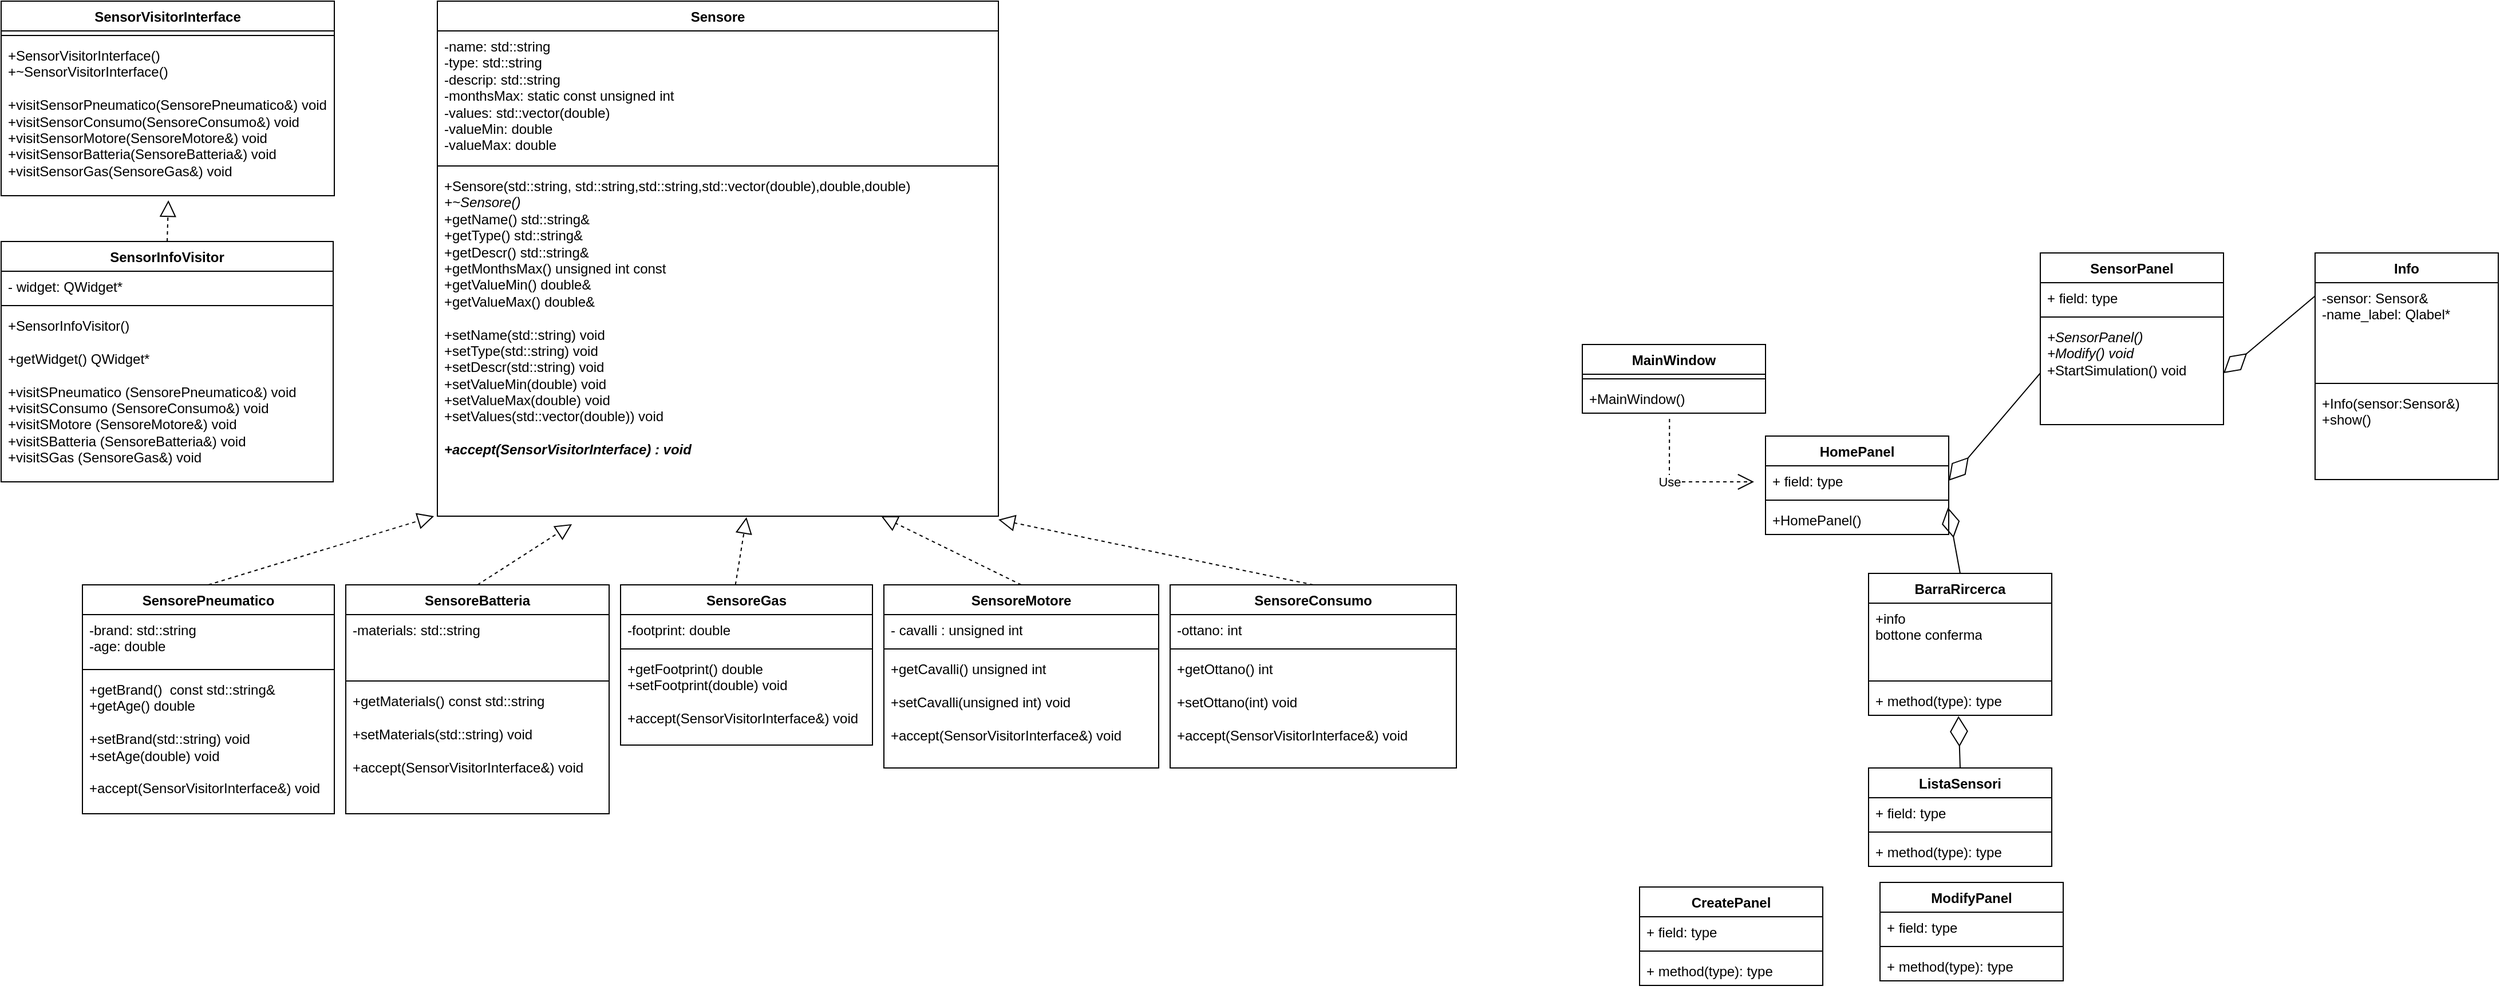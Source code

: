 <mxfile version="23.1.1" type="device">
  <diagram name="Pagina-1" id="JBa5BIfP5XsQkjDBplWv">
    <mxGraphModel dx="2501" dy="1915" grid="1" gridSize="10" guides="1" tooltips="1" connect="1" arrows="1" fold="1" page="1" pageScale="1" pageWidth="827" pageHeight="1169" math="0" shadow="0">
      <root>
        <mxCell id="0" />
        <mxCell id="1" parent="0" />
        <mxCell id="zbL_qKf_Tlt8L6PKWQmp-9" value="Sensore" style="swimlane;fontStyle=1;align=center;verticalAlign=top;childLayout=stackLayout;horizontal=1;startSize=26;horizontalStack=0;resizeParent=1;resizeParentMax=0;resizeLast=0;collapsible=1;marginBottom=0;whiteSpace=wrap;html=1;" parent="1" vertex="1">
          <mxGeometry x="-10" y="-140" width="490" height="450" as="geometry" />
        </mxCell>
        <mxCell id="zbL_qKf_Tlt8L6PKWQmp-10" value="-name: std::string&lt;br&gt;-type: std::string&lt;br&gt;-descrip: std::string&lt;br&gt;-monthsMax: static const unsigned int&lt;br&gt;-values: std::vector(double)&lt;br&gt;-valueMin: double&lt;br&gt;-valueMax: double" style="text;strokeColor=none;fillColor=none;align=left;verticalAlign=top;spacingLeft=4;spacingRight=4;overflow=hidden;rotatable=0;points=[[0,0.5],[1,0.5]];portConstraint=eastwest;whiteSpace=wrap;html=1;" parent="zbL_qKf_Tlt8L6PKWQmp-9" vertex="1">
          <mxGeometry y="26" width="490" height="114" as="geometry" />
        </mxCell>
        <mxCell id="zbL_qKf_Tlt8L6PKWQmp-11" value="" style="line;strokeWidth=1;fillColor=none;align=left;verticalAlign=middle;spacingTop=-1;spacingLeft=3;spacingRight=3;rotatable=0;labelPosition=right;points=[];portConstraint=eastwest;strokeColor=inherit;" parent="zbL_qKf_Tlt8L6PKWQmp-9" vertex="1">
          <mxGeometry y="140" width="490" height="8" as="geometry" />
        </mxCell>
        <mxCell id="zbL_qKf_Tlt8L6PKWQmp-12" value="+Sensore(std::string, std::string,std::string,std::vector(double),double,double)&lt;br&gt;&lt;i&gt;+~Sensore()&lt;br&gt;&lt;/i&gt;+getName() std::string&amp;amp;&lt;br&gt;+getType() std::string&amp;amp;&lt;br&gt;+getDescr() std::string&amp;amp;&lt;br&gt;+getMonthsMax() unsigned int const&lt;br&gt;+getValueMin() double&amp;amp;&lt;br&gt;+getValueMax() double&amp;amp;&lt;br&gt;&lt;br&gt;+setName(std::string) void&lt;br&gt;+setType(std::string) void&lt;br&gt;+setDescr(std::string) void&lt;br&gt;+setValueMin(double) void&lt;br&gt;+setValueMax(double) void&lt;br&gt;+setValues(std::vector(double)) void&lt;br&gt;&lt;br&gt;&lt;b&gt;&lt;i&gt;+accept(SensorVisitorInterface) : void&lt;/i&gt;&lt;/b&gt;" style="text;strokeColor=none;fillColor=none;align=left;verticalAlign=top;spacingLeft=4;spacingRight=4;overflow=hidden;rotatable=0;points=[[0,0.5],[1,0.5]];portConstraint=eastwest;whiteSpace=wrap;html=1;" parent="zbL_qKf_Tlt8L6PKWQmp-9" vertex="1">
          <mxGeometry y="148" width="490" height="302" as="geometry" />
        </mxCell>
        <mxCell id="zbL_qKf_Tlt8L6PKWQmp-13" value="SensorePneumatico" style="swimlane;fontStyle=1;align=center;verticalAlign=top;childLayout=stackLayout;horizontal=1;startSize=26;horizontalStack=0;resizeParent=1;resizeParentMax=0;resizeLast=0;collapsible=1;marginBottom=0;whiteSpace=wrap;html=1;" parent="1" vertex="1">
          <mxGeometry x="-320" y="370" width="220" height="200" as="geometry" />
        </mxCell>
        <mxCell id="zbL_qKf_Tlt8L6PKWQmp-14" value="-brand: std::string&lt;br&gt;-age: double" style="text;strokeColor=none;fillColor=none;align=left;verticalAlign=top;spacingLeft=4;spacingRight=4;overflow=hidden;rotatable=0;points=[[0,0.5],[1,0.5]];portConstraint=eastwest;whiteSpace=wrap;html=1;" parent="zbL_qKf_Tlt8L6PKWQmp-13" vertex="1">
          <mxGeometry y="26" width="220" height="44" as="geometry" />
        </mxCell>
        <mxCell id="zbL_qKf_Tlt8L6PKWQmp-15" value="" style="line;strokeWidth=1;fillColor=none;align=left;verticalAlign=middle;spacingTop=-1;spacingLeft=3;spacingRight=3;rotatable=0;labelPosition=right;points=[];portConstraint=eastwest;strokeColor=inherit;" parent="zbL_qKf_Tlt8L6PKWQmp-13" vertex="1">
          <mxGeometry y="70" width="220" height="8" as="geometry" />
        </mxCell>
        <mxCell id="zbL_qKf_Tlt8L6PKWQmp-16" value="+getBrand()&amp;nbsp; const std::string&amp;amp;&lt;br&gt;+getAge() double&lt;br&gt;&lt;br&gt;+setBrand(std::string) void&lt;br&gt;+setAge(double) void&lt;br&gt;&lt;br&gt;+accept(SensorVisitorInterface&amp;amp;) void" style="text;strokeColor=none;fillColor=none;align=left;verticalAlign=top;spacingLeft=4;spacingRight=4;overflow=hidden;rotatable=0;points=[[0,0.5],[1,0.5]];portConstraint=eastwest;whiteSpace=wrap;html=1;" parent="zbL_qKf_Tlt8L6PKWQmp-13" vertex="1">
          <mxGeometry y="78" width="220" height="122" as="geometry" />
        </mxCell>
        <mxCell id="zbL_qKf_Tlt8L6PKWQmp-17" value="SensoreConsumo" style="swimlane;fontStyle=1;align=center;verticalAlign=top;childLayout=stackLayout;horizontal=1;startSize=26;horizontalStack=0;resizeParent=1;resizeParentMax=0;resizeLast=0;collapsible=1;marginBottom=0;whiteSpace=wrap;html=1;" parent="1" vertex="1">
          <mxGeometry x="630" y="370" width="250" height="160" as="geometry" />
        </mxCell>
        <mxCell id="zbL_qKf_Tlt8L6PKWQmp-18" value="-ottano: int" style="text;strokeColor=none;fillColor=none;align=left;verticalAlign=top;spacingLeft=4;spacingRight=4;overflow=hidden;rotatable=0;points=[[0,0.5],[1,0.5]];portConstraint=eastwest;whiteSpace=wrap;html=1;" parent="zbL_qKf_Tlt8L6PKWQmp-17" vertex="1">
          <mxGeometry y="26" width="250" height="26" as="geometry" />
        </mxCell>
        <mxCell id="zbL_qKf_Tlt8L6PKWQmp-19" value="" style="line;strokeWidth=1;fillColor=none;align=left;verticalAlign=middle;spacingTop=-1;spacingLeft=3;spacingRight=3;rotatable=0;labelPosition=right;points=[];portConstraint=eastwest;strokeColor=inherit;" parent="zbL_qKf_Tlt8L6PKWQmp-17" vertex="1">
          <mxGeometry y="52" width="250" height="8" as="geometry" />
        </mxCell>
        <mxCell id="zbL_qKf_Tlt8L6PKWQmp-20" value="+getOttano() int&lt;br&gt;&lt;br&gt;+setOttano(int) void&lt;br&gt;&lt;br&gt;+accept(SensorVisitorInterface&amp;amp;) void" style="text;strokeColor=none;fillColor=none;align=left;verticalAlign=top;spacingLeft=4;spacingRight=4;overflow=hidden;rotatable=0;points=[[0,0.5],[1,0.5]];portConstraint=eastwest;whiteSpace=wrap;html=1;" parent="zbL_qKf_Tlt8L6PKWQmp-17" vertex="1">
          <mxGeometry y="60" width="250" height="100" as="geometry" />
        </mxCell>
        <mxCell id="zbL_qKf_Tlt8L6PKWQmp-21" value="MainWindow" style="swimlane;fontStyle=1;align=center;verticalAlign=top;childLayout=stackLayout;horizontal=1;startSize=26;horizontalStack=0;resizeParent=1;resizeParentMax=0;resizeLast=0;collapsible=1;marginBottom=0;whiteSpace=wrap;html=1;" parent="1" vertex="1">
          <mxGeometry x="990" y="160" width="160" height="60" as="geometry" />
        </mxCell>
        <mxCell id="zbL_qKf_Tlt8L6PKWQmp-23" value="" style="line;strokeWidth=1;fillColor=none;align=left;verticalAlign=middle;spacingTop=-1;spacingLeft=3;spacingRight=3;rotatable=0;labelPosition=right;points=[];portConstraint=eastwest;strokeColor=inherit;" parent="zbL_qKf_Tlt8L6PKWQmp-21" vertex="1">
          <mxGeometry y="26" width="160" height="8" as="geometry" />
        </mxCell>
        <mxCell id="zbL_qKf_Tlt8L6PKWQmp-24" value="+MainWindow()" style="text;strokeColor=none;fillColor=none;align=left;verticalAlign=top;spacingLeft=4;spacingRight=4;overflow=hidden;rotatable=0;points=[[0,0.5],[1,0.5]];portConstraint=eastwest;whiteSpace=wrap;html=1;" parent="zbL_qKf_Tlt8L6PKWQmp-21" vertex="1">
          <mxGeometry y="34" width="160" height="26" as="geometry" />
        </mxCell>
        <mxCell id="zbL_qKf_Tlt8L6PKWQmp-25" value="SensorPanel" style="swimlane;fontStyle=1;align=center;verticalAlign=top;childLayout=stackLayout;horizontal=1;startSize=26;horizontalStack=0;resizeParent=1;resizeParentMax=0;resizeLast=0;collapsible=1;marginBottom=0;whiteSpace=wrap;html=1;" parent="1" vertex="1">
          <mxGeometry x="1390" y="80" width="160" height="150" as="geometry" />
        </mxCell>
        <mxCell id="zbL_qKf_Tlt8L6PKWQmp-26" value="+ field: type" style="text;strokeColor=none;fillColor=none;align=left;verticalAlign=top;spacingLeft=4;spacingRight=4;overflow=hidden;rotatable=0;points=[[0,0.5],[1,0.5]];portConstraint=eastwest;whiteSpace=wrap;html=1;" parent="zbL_qKf_Tlt8L6PKWQmp-25" vertex="1">
          <mxGeometry y="26" width="160" height="26" as="geometry" />
        </mxCell>
        <mxCell id="zbL_qKf_Tlt8L6PKWQmp-27" value="" style="line;strokeWidth=1;fillColor=none;align=left;verticalAlign=middle;spacingTop=-1;spacingLeft=3;spacingRight=3;rotatable=0;labelPosition=right;points=[];portConstraint=eastwest;strokeColor=inherit;" parent="zbL_qKf_Tlt8L6PKWQmp-25" vertex="1">
          <mxGeometry y="52" width="160" height="8" as="geometry" />
        </mxCell>
        <mxCell id="zbL_qKf_Tlt8L6PKWQmp-28" value="&lt;span style=&quot;border-color: var(--border-color);&quot;&gt;&lt;font style=&quot;font-size: 12px;&quot;&gt;&lt;i&gt;+SensorPanel()&lt;br&gt;+Modify() void&lt;/i&gt;&lt;br style=&quot;border-color: var(--border-color);&quot;&gt;&lt;span style=&quot;border-color: var(--border-color);&quot;&gt;+StartSimulation() void&lt;/span&gt;&lt;/font&gt;&lt;/span&gt;" style="text;strokeColor=none;fillColor=none;align=left;verticalAlign=top;spacingLeft=4;spacingRight=4;overflow=hidden;rotatable=0;points=[[0,0.5],[1,0.5]];portConstraint=eastwest;whiteSpace=wrap;html=1;" parent="zbL_qKf_Tlt8L6PKWQmp-25" vertex="1">
          <mxGeometry y="60" width="160" height="90" as="geometry" />
        </mxCell>
        <mxCell id="zbL_qKf_Tlt8L6PKWQmp-42" value="HomePanel" style="swimlane;fontStyle=1;align=center;verticalAlign=top;childLayout=stackLayout;horizontal=1;startSize=26;horizontalStack=0;resizeParent=1;resizeParentMax=0;resizeLast=0;collapsible=1;marginBottom=0;whiteSpace=wrap;html=1;" parent="1" vertex="1">
          <mxGeometry x="1150" y="240" width="160" height="86" as="geometry" />
        </mxCell>
        <mxCell id="zbL_qKf_Tlt8L6PKWQmp-43" value="+ field: type" style="text;strokeColor=none;fillColor=none;align=left;verticalAlign=top;spacingLeft=4;spacingRight=4;overflow=hidden;rotatable=0;points=[[0,0.5],[1,0.5]];portConstraint=eastwest;whiteSpace=wrap;html=1;" parent="zbL_qKf_Tlt8L6PKWQmp-42" vertex="1">
          <mxGeometry y="26" width="160" height="26" as="geometry" />
        </mxCell>
        <mxCell id="zbL_qKf_Tlt8L6PKWQmp-44" value="" style="line;strokeWidth=1;fillColor=none;align=left;verticalAlign=middle;spacingTop=-1;spacingLeft=3;spacingRight=3;rotatable=0;labelPosition=right;points=[];portConstraint=eastwest;strokeColor=inherit;" parent="zbL_qKf_Tlt8L6PKWQmp-42" vertex="1">
          <mxGeometry y="52" width="160" height="8" as="geometry" />
        </mxCell>
        <mxCell id="zbL_qKf_Tlt8L6PKWQmp-45" value="+HomePanel()&lt;br&gt;" style="text;strokeColor=none;fillColor=none;align=left;verticalAlign=top;spacingLeft=4;spacingRight=4;overflow=hidden;rotatable=0;points=[[0,0.5],[1,0.5]];portConstraint=eastwest;whiteSpace=wrap;html=1;" parent="zbL_qKf_Tlt8L6PKWQmp-42" vertex="1">
          <mxGeometry y="60" width="160" height="26" as="geometry" />
        </mxCell>
        <mxCell id="zbL_qKf_Tlt8L6PKWQmp-46" value="Use" style="endArrow=open;endSize=12;dashed=1;html=1;rounded=0;exitX=0.476;exitY=1.192;exitDx=0;exitDy=0;exitPerimeter=0;" parent="1" source="zbL_qKf_Tlt8L6PKWQmp-24" edge="1">
          <mxGeometry x="-0.147" width="160" relative="1" as="geometry">
            <mxPoint x="1290" y="310" as="sourcePoint" />
            <mxPoint x="1140" y="280" as="targetPoint" />
            <Array as="points">
              <mxPoint x="1066" y="280" />
            </Array>
            <mxPoint as="offset" />
          </mxGeometry>
        </mxCell>
        <mxCell id="zbL_qKf_Tlt8L6PKWQmp-49" value="" style="endArrow=diamondThin;endFill=0;endSize=24;html=1;rounded=0;entryX=1;entryY=0.5;entryDx=0;entryDy=0;exitX=0;exitY=0.5;exitDx=0;exitDy=0;" parent="1" source="zbL_qKf_Tlt8L6PKWQmp-28" target="zbL_qKf_Tlt8L6PKWQmp-43" edge="1">
          <mxGeometry width="160" relative="1" as="geometry">
            <mxPoint x="1420" y="140" as="sourcePoint" />
            <mxPoint x="1420" y="350" as="targetPoint" />
          </mxGeometry>
        </mxCell>
        <mxCell id="zbL_qKf_Tlt8L6PKWQmp-55" value="BarraRircerca" style="swimlane;fontStyle=1;align=center;verticalAlign=top;childLayout=stackLayout;horizontal=1;startSize=26;horizontalStack=0;resizeParent=1;resizeParentMax=0;resizeLast=0;collapsible=1;marginBottom=0;whiteSpace=wrap;html=1;" parent="1" vertex="1">
          <mxGeometry x="1240" y="360" width="160" height="124" as="geometry" />
        </mxCell>
        <mxCell id="zbL_qKf_Tlt8L6PKWQmp-56" value="+info&lt;br&gt;bottone conferma" style="text;strokeColor=none;fillColor=none;align=left;verticalAlign=top;spacingLeft=4;spacingRight=4;overflow=hidden;rotatable=0;points=[[0,0.5],[1,0.5]];portConstraint=eastwest;whiteSpace=wrap;html=1;" parent="zbL_qKf_Tlt8L6PKWQmp-55" vertex="1">
          <mxGeometry y="26" width="160" height="64" as="geometry" />
        </mxCell>
        <mxCell id="zbL_qKf_Tlt8L6PKWQmp-57" value="" style="line;strokeWidth=1;fillColor=none;align=left;verticalAlign=middle;spacingTop=-1;spacingLeft=3;spacingRight=3;rotatable=0;labelPosition=right;points=[];portConstraint=eastwest;strokeColor=inherit;" parent="zbL_qKf_Tlt8L6PKWQmp-55" vertex="1">
          <mxGeometry y="90" width="160" height="8" as="geometry" />
        </mxCell>
        <mxCell id="zbL_qKf_Tlt8L6PKWQmp-58" value="+ method(type): type" style="text;strokeColor=none;fillColor=none;align=left;verticalAlign=top;spacingLeft=4;spacingRight=4;overflow=hidden;rotatable=0;points=[[0,0.5],[1,0.5]];portConstraint=eastwest;whiteSpace=wrap;html=1;" parent="zbL_qKf_Tlt8L6PKWQmp-55" vertex="1">
          <mxGeometry y="98" width="160" height="26" as="geometry" />
        </mxCell>
        <mxCell id="zbL_qKf_Tlt8L6PKWQmp-59" value="ListaSensori" style="swimlane;fontStyle=1;align=center;verticalAlign=top;childLayout=stackLayout;horizontal=1;startSize=26;horizontalStack=0;resizeParent=1;resizeParentMax=0;resizeLast=0;collapsible=1;marginBottom=0;whiteSpace=wrap;html=1;" parent="1" vertex="1">
          <mxGeometry x="1240" y="530" width="160" height="86" as="geometry" />
        </mxCell>
        <mxCell id="zbL_qKf_Tlt8L6PKWQmp-60" value="+ field: type" style="text;strokeColor=none;fillColor=none;align=left;verticalAlign=top;spacingLeft=4;spacingRight=4;overflow=hidden;rotatable=0;points=[[0,0.5],[1,0.5]];portConstraint=eastwest;whiteSpace=wrap;html=1;" parent="zbL_qKf_Tlt8L6PKWQmp-59" vertex="1">
          <mxGeometry y="26" width="160" height="26" as="geometry" />
        </mxCell>
        <mxCell id="zbL_qKf_Tlt8L6PKWQmp-61" value="" style="line;strokeWidth=1;fillColor=none;align=left;verticalAlign=middle;spacingTop=-1;spacingLeft=3;spacingRight=3;rotatable=0;labelPosition=right;points=[];portConstraint=eastwest;strokeColor=inherit;" parent="zbL_qKf_Tlt8L6PKWQmp-59" vertex="1">
          <mxGeometry y="52" width="160" height="8" as="geometry" />
        </mxCell>
        <mxCell id="zbL_qKf_Tlt8L6PKWQmp-62" value="+ method(type): type" style="text;strokeColor=none;fillColor=none;align=left;verticalAlign=top;spacingLeft=4;spacingRight=4;overflow=hidden;rotatable=0;points=[[0,0.5],[1,0.5]];portConstraint=eastwest;whiteSpace=wrap;html=1;" parent="zbL_qKf_Tlt8L6PKWQmp-59" vertex="1">
          <mxGeometry y="60" width="160" height="26" as="geometry" />
        </mxCell>
        <mxCell id="zbL_qKf_Tlt8L6PKWQmp-63" value="" style="endArrow=diamondThin;endFill=0;endSize=24;html=1;rounded=0;entryX=0.996;entryY=0.093;entryDx=0;entryDy=0;entryPerimeter=0;exitX=0.5;exitY=0;exitDx=0;exitDy=0;" parent="1" source="zbL_qKf_Tlt8L6PKWQmp-55" target="zbL_qKf_Tlt8L6PKWQmp-45" edge="1">
          <mxGeometry width="160" relative="1" as="geometry">
            <mxPoint x="1230" y="260" as="sourcePoint" />
            <mxPoint x="1430" y="430" as="targetPoint" />
          </mxGeometry>
        </mxCell>
        <mxCell id="zbL_qKf_Tlt8L6PKWQmp-65" value="" style="endArrow=diamondThin;endFill=0;endSize=24;html=1;rounded=0;entryX=0.491;entryY=1.025;entryDx=0;entryDy=0;entryPerimeter=0;" parent="1" target="zbL_qKf_Tlt8L6PKWQmp-58" edge="1">
          <mxGeometry width="160" relative="1" as="geometry">
            <mxPoint x="1320" y="530" as="sourcePoint" />
            <mxPoint x="1340" y="510" as="targetPoint" />
          </mxGeometry>
        </mxCell>
        <mxCell id="zbL_qKf_Tlt8L6PKWQmp-66" value="ModifyPanel" style="swimlane;fontStyle=1;align=center;verticalAlign=top;childLayout=stackLayout;horizontal=1;startSize=26;horizontalStack=0;resizeParent=1;resizeParentMax=0;resizeLast=0;collapsible=1;marginBottom=0;whiteSpace=wrap;html=1;" parent="1" vertex="1">
          <mxGeometry x="1250" y="630" width="160" height="86" as="geometry" />
        </mxCell>
        <mxCell id="zbL_qKf_Tlt8L6PKWQmp-67" value="+ field: type" style="text;strokeColor=none;fillColor=none;align=left;verticalAlign=top;spacingLeft=4;spacingRight=4;overflow=hidden;rotatable=0;points=[[0,0.5],[1,0.5]];portConstraint=eastwest;whiteSpace=wrap;html=1;" parent="zbL_qKf_Tlt8L6PKWQmp-66" vertex="1">
          <mxGeometry y="26" width="160" height="26" as="geometry" />
        </mxCell>
        <mxCell id="zbL_qKf_Tlt8L6PKWQmp-68" value="" style="line;strokeWidth=1;fillColor=none;align=left;verticalAlign=middle;spacingTop=-1;spacingLeft=3;spacingRight=3;rotatable=0;labelPosition=right;points=[];portConstraint=eastwest;strokeColor=inherit;" parent="zbL_qKf_Tlt8L6PKWQmp-66" vertex="1">
          <mxGeometry y="52" width="160" height="8" as="geometry" />
        </mxCell>
        <mxCell id="zbL_qKf_Tlt8L6PKWQmp-69" value="+ method(type): type" style="text;strokeColor=none;fillColor=none;align=left;verticalAlign=top;spacingLeft=4;spacingRight=4;overflow=hidden;rotatable=0;points=[[0,0.5],[1,0.5]];portConstraint=eastwest;whiteSpace=wrap;html=1;" parent="zbL_qKf_Tlt8L6PKWQmp-66" vertex="1">
          <mxGeometry y="60" width="160" height="26" as="geometry" />
        </mxCell>
        <mxCell id="zbL_qKf_Tlt8L6PKWQmp-70" value="CreatePanel" style="swimlane;fontStyle=1;align=center;verticalAlign=top;childLayout=stackLayout;horizontal=1;startSize=26;horizontalStack=0;resizeParent=1;resizeParentMax=0;resizeLast=0;collapsible=1;marginBottom=0;whiteSpace=wrap;html=1;" parent="1" vertex="1">
          <mxGeometry x="1040" y="634" width="160" height="86" as="geometry" />
        </mxCell>
        <mxCell id="zbL_qKf_Tlt8L6PKWQmp-71" value="+ field: type" style="text;strokeColor=none;fillColor=none;align=left;verticalAlign=top;spacingLeft=4;spacingRight=4;overflow=hidden;rotatable=0;points=[[0,0.5],[1,0.5]];portConstraint=eastwest;whiteSpace=wrap;html=1;" parent="zbL_qKf_Tlt8L6PKWQmp-70" vertex="1">
          <mxGeometry y="26" width="160" height="26" as="geometry" />
        </mxCell>
        <mxCell id="zbL_qKf_Tlt8L6PKWQmp-72" value="" style="line;strokeWidth=1;fillColor=none;align=left;verticalAlign=middle;spacingTop=-1;spacingLeft=3;spacingRight=3;rotatable=0;labelPosition=right;points=[];portConstraint=eastwest;strokeColor=inherit;" parent="zbL_qKf_Tlt8L6PKWQmp-70" vertex="1">
          <mxGeometry y="52" width="160" height="8" as="geometry" />
        </mxCell>
        <mxCell id="zbL_qKf_Tlt8L6PKWQmp-73" value="+ method(type): type" style="text;strokeColor=none;fillColor=none;align=left;verticalAlign=top;spacingLeft=4;spacingRight=4;overflow=hidden;rotatable=0;points=[[0,0.5],[1,0.5]];portConstraint=eastwest;whiteSpace=wrap;html=1;" parent="zbL_qKf_Tlt8L6PKWQmp-70" vertex="1">
          <mxGeometry y="60" width="160" height="26" as="geometry" />
        </mxCell>
        <mxCell id="olxZ4vboMqrEXyTgtpr_-3" value="SensorVisitorInterface" style="swimlane;fontStyle=1;align=center;verticalAlign=top;childLayout=stackLayout;horizontal=1;startSize=26;horizontalStack=0;resizeParent=1;resizeParentMax=0;resizeLast=0;collapsible=1;marginBottom=0;whiteSpace=wrap;html=1;" parent="1" vertex="1">
          <mxGeometry x="-391" y="-140" width="291" height="170" as="geometry" />
        </mxCell>
        <mxCell id="olxZ4vboMqrEXyTgtpr_-5" value="" style="line;strokeWidth=1;fillColor=none;align=left;verticalAlign=middle;spacingTop=-1;spacingLeft=3;spacingRight=3;rotatable=0;labelPosition=right;points=[];portConstraint=eastwest;strokeColor=inherit;" parent="olxZ4vboMqrEXyTgtpr_-3" vertex="1">
          <mxGeometry y="26" width="291" height="8" as="geometry" />
        </mxCell>
        <mxCell id="olxZ4vboMqrEXyTgtpr_-6" value="+SensorVisitorInterface()&lt;br&gt;+~SensorVisitorInterface()&lt;br&gt;&lt;br&gt;+visitSensorPneumatico(SensorePneumatico&amp;amp;) void&lt;br&gt;+visitSensorConsumo(SensoreConsumo&amp;amp;) void&lt;br&gt;+visitSensorMotore(SensoreMotore&amp;amp;) void&lt;br&gt;+visitSensorBatteria(SensoreBatteria&amp;amp;) void&lt;br&gt;+visitSensorGas(SensoreGas&amp;amp;) void" style="text;strokeColor=none;fillColor=none;align=left;verticalAlign=top;spacingLeft=4;spacingRight=4;overflow=hidden;rotatable=0;points=[[0,0.5],[1,0.5]];portConstraint=eastwest;whiteSpace=wrap;html=1;" parent="olxZ4vboMqrEXyTgtpr_-3" vertex="1">
          <mxGeometry y="34" width="291" height="136" as="geometry" />
        </mxCell>
        <mxCell id="olxZ4vboMqrEXyTgtpr_-7" value="" style="endArrow=block;dashed=1;endFill=0;endSize=12;html=1;rounded=0;exitX=0.5;exitY=0;exitDx=0;exitDy=0;entryX=1;entryY=1.01;entryDx=0;entryDy=0;entryPerimeter=0;" parent="1" source="zbL_qKf_Tlt8L6PKWQmp-17" target="zbL_qKf_Tlt8L6PKWQmp-12" edge="1">
          <mxGeometry width="160" relative="1" as="geometry">
            <mxPoint x="459" y="570" as="sourcePoint" />
            <mxPoint x="260" y="470" as="targetPoint" />
          </mxGeometry>
        </mxCell>
        <mxCell id="olxZ4vboMqrEXyTgtpr_-8" value="" style="endArrow=block;dashed=1;endFill=0;endSize=12;html=1;rounded=0;exitX=0.5;exitY=0;exitDx=0;exitDy=0;entryX=-0.006;entryY=1;entryDx=0;entryDy=0;entryPerimeter=0;" parent="1" source="zbL_qKf_Tlt8L6PKWQmp-13" target="zbL_qKf_Tlt8L6PKWQmp-12" edge="1">
          <mxGeometry width="160" relative="1" as="geometry">
            <mxPoint x="750" y="400" as="sourcePoint" />
            <mxPoint x="910" y="400" as="targetPoint" />
          </mxGeometry>
        </mxCell>
        <mxCell id="Os3pm4ObwFvldA5OSd1i-1" value="SensoreBatteria" style="swimlane;fontStyle=1;align=center;verticalAlign=top;childLayout=stackLayout;horizontal=1;startSize=26;horizontalStack=0;resizeParent=1;resizeParentMax=0;resizeLast=0;collapsible=1;marginBottom=0;whiteSpace=wrap;html=1;" parent="1" vertex="1">
          <mxGeometry x="-90" y="370" width="230" height="200" as="geometry" />
        </mxCell>
        <mxCell id="Os3pm4ObwFvldA5OSd1i-2" value="-materials: std::string" style="text;strokeColor=none;fillColor=none;align=left;verticalAlign=top;spacingLeft=4;spacingRight=4;overflow=hidden;rotatable=0;points=[[0,0.5],[1,0.5]];portConstraint=eastwest;whiteSpace=wrap;html=1;" parent="Os3pm4ObwFvldA5OSd1i-1" vertex="1">
          <mxGeometry y="26" width="230" height="54" as="geometry" />
        </mxCell>
        <mxCell id="Os3pm4ObwFvldA5OSd1i-3" value="" style="line;strokeWidth=1;fillColor=none;align=left;verticalAlign=middle;spacingTop=-1;spacingLeft=3;spacingRight=3;rotatable=0;labelPosition=right;points=[];portConstraint=eastwest;strokeColor=inherit;" parent="Os3pm4ObwFvldA5OSd1i-1" vertex="1">
          <mxGeometry y="80" width="230" height="8" as="geometry" />
        </mxCell>
        <mxCell id="Os3pm4ObwFvldA5OSd1i-4" value="+getMaterials() const std::string&lt;br&gt;&lt;br&gt;+setMaterials(std::string) void&lt;br&gt;&lt;br&gt;+accept(SensorVisitorInterface&amp;amp;) void" style="text;strokeColor=none;fillColor=none;align=left;verticalAlign=top;spacingLeft=4;spacingRight=4;overflow=hidden;rotatable=0;points=[[0,0.5],[1,0.5]];portConstraint=eastwest;whiteSpace=wrap;html=1;" parent="Os3pm4ObwFvldA5OSd1i-1" vertex="1">
          <mxGeometry y="88" width="230" height="112" as="geometry" />
        </mxCell>
        <mxCell id="Os3pm4ObwFvldA5OSd1i-5" value="SensoreGas" style="swimlane;fontStyle=1;align=center;verticalAlign=top;childLayout=stackLayout;horizontal=1;startSize=26;horizontalStack=0;resizeParent=1;resizeParentMax=0;resizeLast=0;collapsible=1;marginBottom=0;whiteSpace=wrap;html=1;" parent="1" vertex="1">
          <mxGeometry x="150" y="370" width="220" height="140" as="geometry" />
        </mxCell>
        <mxCell id="Os3pm4ObwFvldA5OSd1i-6" value="-footprint: double" style="text;strokeColor=none;fillColor=none;align=left;verticalAlign=top;spacingLeft=4;spacingRight=4;overflow=hidden;rotatable=0;points=[[0,0.5],[1,0.5]];portConstraint=eastwest;whiteSpace=wrap;html=1;" parent="Os3pm4ObwFvldA5OSd1i-5" vertex="1">
          <mxGeometry y="26" width="220" height="26" as="geometry" />
        </mxCell>
        <mxCell id="Os3pm4ObwFvldA5OSd1i-7" value="" style="line;strokeWidth=1;fillColor=none;align=left;verticalAlign=middle;spacingTop=-1;spacingLeft=3;spacingRight=3;rotatable=0;labelPosition=right;points=[];portConstraint=eastwest;strokeColor=inherit;" parent="Os3pm4ObwFvldA5OSd1i-5" vertex="1">
          <mxGeometry y="52" width="220" height="8" as="geometry" />
        </mxCell>
        <mxCell id="Os3pm4ObwFvldA5OSd1i-8" value="+getFootprint() double&lt;br&gt;+setFootprint(double) void&lt;br&gt;&lt;br&gt;+accept(SensorVisitorInterface&amp;amp;) void" style="text;strokeColor=none;fillColor=none;align=left;verticalAlign=top;spacingLeft=4;spacingRight=4;overflow=hidden;rotatable=0;points=[[0,0.5],[1,0.5]];portConstraint=eastwest;whiteSpace=wrap;html=1;" parent="Os3pm4ObwFvldA5OSd1i-5" vertex="1">
          <mxGeometry y="60" width="220" height="80" as="geometry" />
        </mxCell>
        <mxCell id="Os3pm4ObwFvldA5OSd1i-9" value="SensoreMotore" style="swimlane;fontStyle=1;align=center;verticalAlign=top;childLayout=stackLayout;horizontal=1;startSize=26;horizontalStack=0;resizeParent=1;resizeParentMax=0;resizeLast=0;collapsible=1;marginBottom=0;whiteSpace=wrap;html=1;" parent="1" vertex="1">
          <mxGeometry x="380" y="370" width="240" height="160" as="geometry" />
        </mxCell>
        <mxCell id="Os3pm4ObwFvldA5OSd1i-10" value="- cavalli : unsigned int" style="text;strokeColor=none;fillColor=none;align=left;verticalAlign=top;spacingLeft=4;spacingRight=4;overflow=hidden;rotatable=0;points=[[0,0.5],[1,0.5]];portConstraint=eastwest;whiteSpace=wrap;html=1;" parent="Os3pm4ObwFvldA5OSd1i-9" vertex="1">
          <mxGeometry y="26" width="240" height="26" as="geometry" />
        </mxCell>
        <mxCell id="Os3pm4ObwFvldA5OSd1i-11" value="" style="line;strokeWidth=1;fillColor=none;align=left;verticalAlign=middle;spacingTop=-1;spacingLeft=3;spacingRight=3;rotatable=0;labelPosition=right;points=[];portConstraint=eastwest;strokeColor=inherit;" parent="Os3pm4ObwFvldA5OSd1i-9" vertex="1">
          <mxGeometry y="52" width="240" height="8" as="geometry" />
        </mxCell>
        <mxCell id="Os3pm4ObwFvldA5OSd1i-12" value="+getCavalli() unsigned int&lt;br&gt;&lt;br&gt;+setCavalli(unsigned int) void&lt;br&gt;&lt;br&gt;+accept(SensorVisitorInterface&amp;amp;) void" style="text;strokeColor=none;fillColor=none;align=left;verticalAlign=top;spacingLeft=4;spacingRight=4;overflow=hidden;rotatable=0;points=[[0,0.5],[1,0.5]];portConstraint=eastwest;whiteSpace=wrap;html=1;" parent="Os3pm4ObwFvldA5OSd1i-9" vertex="1">
          <mxGeometry y="60" width="240" height="100" as="geometry" />
        </mxCell>
        <mxCell id="Os3pm4ObwFvldA5OSd1i-18" value="" style="endArrow=diamondThin;endFill=0;endSize=24;html=1;rounded=0;entryX=1;entryY=0.5;entryDx=0;entryDy=0;exitX=0;exitY=0.19;exitDx=0;exitDy=0;exitPerimeter=0;" parent="1" source="Os3pm4ObwFvldA5OSd1i-19" target="zbL_qKf_Tlt8L6PKWQmp-28" edge="1">
          <mxGeometry width="160" relative="1" as="geometry">
            <mxPoint x="1590" y="221" as="sourcePoint" />
            <mxPoint x="1590" y="270" as="targetPoint" />
          </mxGeometry>
        </mxCell>
        <mxCell id="Os3pm4ObwFvldA5OSd1i-19" value="Info" style="swimlane;fontStyle=1;align=center;verticalAlign=top;childLayout=stackLayout;horizontal=1;startSize=26;horizontalStack=0;resizeParent=1;resizeParentMax=0;resizeLast=0;collapsible=1;marginBottom=0;whiteSpace=wrap;html=1;" parent="1" vertex="1">
          <mxGeometry x="1630" y="80" width="160" height="198" as="geometry" />
        </mxCell>
        <mxCell id="Os3pm4ObwFvldA5OSd1i-20" value="-sensor: Sensor&amp;amp;&lt;br&gt;-name_label: Qlabel*&lt;br&gt;" style="text;strokeColor=none;fillColor=none;align=left;verticalAlign=top;spacingLeft=4;spacingRight=4;overflow=hidden;rotatable=0;points=[[0,0.5],[1,0.5]];portConstraint=eastwest;whiteSpace=wrap;html=1;" parent="Os3pm4ObwFvldA5OSd1i-19" vertex="1">
          <mxGeometry y="26" width="160" height="84" as="geometry" />
        </mxCell>
        <mxCell id="Os3pm4ObwFvldA5OSd1i-21" value="" style="line;strokeWidth=1;fillColor=none;align=left;verticalAlign=middle;spacingTop=-1;spacingLeft=3;spacingRight=3;rotatable=0;labelPosition=right;points=[];portConstraint=eastwest;strokeColor=inherit;" parent="Os3pm4ObwFvldA5OSd1i-19" vertex="1">
          <mxGeometry y="110" width="160" height="8" as="geometry" />
        </mxCell>
        <mxCell id="Os3pm4ObwFvldA5OSd1i-22" value="+Info(sensor:Sensor&amp;amp;)&lt;br&gt;+show()" style="text;strokeColor=none;fillColor=none;align=left;verticalAlign=top;spacingLeft=4;spacingRight=4;overflow=hidden;rotatable=0;points=[[0,0.5],[1,0.5]];portConstraint=eastwest;whiteSpace=wrap;html=1;" parent="Os3pm4ObwFvldA5OSd1i-19" vertex="1">
          <mxGeometry y="118" width="160" height="80" as="geometry" />
        </mxCell>
        <mxCell id="1GYWpn7w-5X3Sn55qxMz-1" value="" style="endArrow=block;dashed=1;endFill=0;endSize=12;html=1;rounded=0;exitX=0.5;exitY=0;exitDx=0;exitDy=0;entryX=0.791;entryY=1;entryDx=0;entryDy=0;entryPerimeter=0;" edge="1" parent="1" source="Os3pm4ObwFvldA5OSd1i-9" target="zbL_qKf_Tlt8L6PKWQmp-12">
          <mxGeometry width="160" relative="1" as="geometry">
            <mxPoint x="500" y="310" as="sourcePoint" />
            <mxPoint x="660" y="310" as="targetPoint" />
          </mxGeometry>
        </mxCell>
        <mxCell id="1GYWpn7w-5X3Sn55qxMz-2" value="" style="endArrow=block;dashed=1;endFill=0;endSize=12;html=1;rounded=0;exitX=0.456;exitY=0;exitDx=0;exitDy=0;entryX=0.551;entryY=1.003;entryDx=0;entryDy=0;entryPerimeter=0;exitPerimeter=0;" edge="1" parent="1" source="Os3pm4ObwFvldA5OSd1i-5" target="zbL_qKf_Tlt8L6PKWQmp-12">
          <mxGeometry width="160" relative="1" as="geometry">
            <mxPoint x="450" y="380" as="sourcePoint" />
            <mxPoint x="407" y="340" as="targetPoint" />
          </mxGeometry>
        </mxCell>
        <mxCell id="1GYWpn7w-5X3Sn55qxMz-3" value="" style="endArrow=block;dashed=1;endFill=0;endSize=12;html=1;rounded=0;exitX=0.5;exitY=0;exitDx=0;exitDy=0;entryX=0.24;entryY=1.023;entryDx=0;entryDy=0;entryPerimeter=0;" edge="1" parent="1" source="Os3pm4ObwFvldA5OSd1i-1" target="zbL_qKf_Tlt8L6PKWQmp-12">
          <mxGeometry width="160" relative="1" as="geometry">
            <mxPoint x="460" y="390" as="sourcePoint" />
            <mxPoint x="417" y="350" as="targetPoint" />
          </mxGeometry>
        </mxCell>
        <mxCell id="1GYWpn7w-5X3Sn55qxMz-8" value="SensorInfoVisitor" style="swimlane;fontStyle=1;align=center;verticalAlign=top;childLayout=stackLayout;horizontal=1;startSize=26;horizontalStack=0;resizeParent=1;resizeParentMax=0;resizeLast=0;collapsible=1;marginBottom=0;whiteSpace=wrap;html=1;" vertex="1" parent="1">
          <mxGeometry x="-391" y="70" width="290" height="210" as="geometry" />
        </mxCell>
        <mxCell id="1GYWpn7w-5X3Sn55qxMz-9" value="- widget: QWidget*" style="text;strokeColor=none;fillColor=none;align=left;verticalAlign=top;spacingLeft=4;spacingRight=4;overflow=hidden;rotatable=0;points=[[0,0.5],[1,0.5]];portConstraint=eastwest;whiteSpace=wrap;html=1;" vertex="1" parent="1GYWpn7w-5X3Sn55qxMz-8">
          <mxGeometry y="26" width="290" height="26" as="geometry" />
        </mxCell>
        <mxCell id="1GYWpn7w-5X3Sn55qxMz-10" value="" style="line;strokeWidth=1;fillColor=none;align=left;verticalAlign=middle;spacingTop=-1;spacingLeft=3;spacingRight=3;rotatable=0;labelPosition=right;points=[];portConstraint=eastwest;strokeColor=inherit;" vertex="1" parent="1GYWpn7w-5X3Sn55qxMz-8">
          <mxGeometry y="52" width="290" height="8" as="geometry" />
        </mxCell>
        <mxCell id="1GYWpn7w-5X3Sn55qxMz-11" value="+SensorInfoVisitor()&lt;br&gt;&lt;br&gt;+getWidget() QWidget*&lt;br&gt;&lt;br&gt;+visitSPneumatico (SensorePneumatico&amp;amp;) void&lt;br&gt;+visitSConsumo (SensoreConsumo&amp;amp;) void&lt;br&gt;+visitSMotore (SensoreMotore&amp;amp;) void&lt;br&gt;+visitSBatteria (SensoreBatteria&amp;amp;) void&lt;br&gt;+visitSGas (SensoreGas&amp;amp;) void" style="text;strokeColor=none;fillColor=none;align=left;verticalAlign=top;spacingLeft=4;spacingRight=4;overflow=hidden;rotatable=0;points=[[0,0.5],[1,0.5]];portConstraint=eastwest;whiteSpace=wrap;html=1;" vertex="1" parent="1GYWpn7w-5X3Sn55qxMz-8">
          <mxGeometry y="60" width="290" height="150" as="geometry" />
        </mxCell>
        <mxCell id="1GYWpn7w-5X3Sn55qxMz-12" value="" style="endArrow=block;dashed=1;endFill=0;endSize=12;html=1;rounded=0;entryX=0.502;entryY=1.029;entryDx=0;entryDy=0;entryPerimeter=0;exitX=0.5;exitY=0;exitDx=0;exitDy=0;" edge="1" parent="1" source="1GYWpn7w-5X3Sn55qxMz-8" target="olxZ4vboMqrEXyTgtpr_-6">
          <mxGeometry width="160" relative="1" as="geometry">
            <mxPoint x="-390" y="210" as="sourcePoint" />
            <mxPoint x="-230" y="210" as="targetPoint" />
          </mxGeometry>
        </mxCell>
      </root>
    </mxGraphModel>
  </diagram>
</mxfile>
